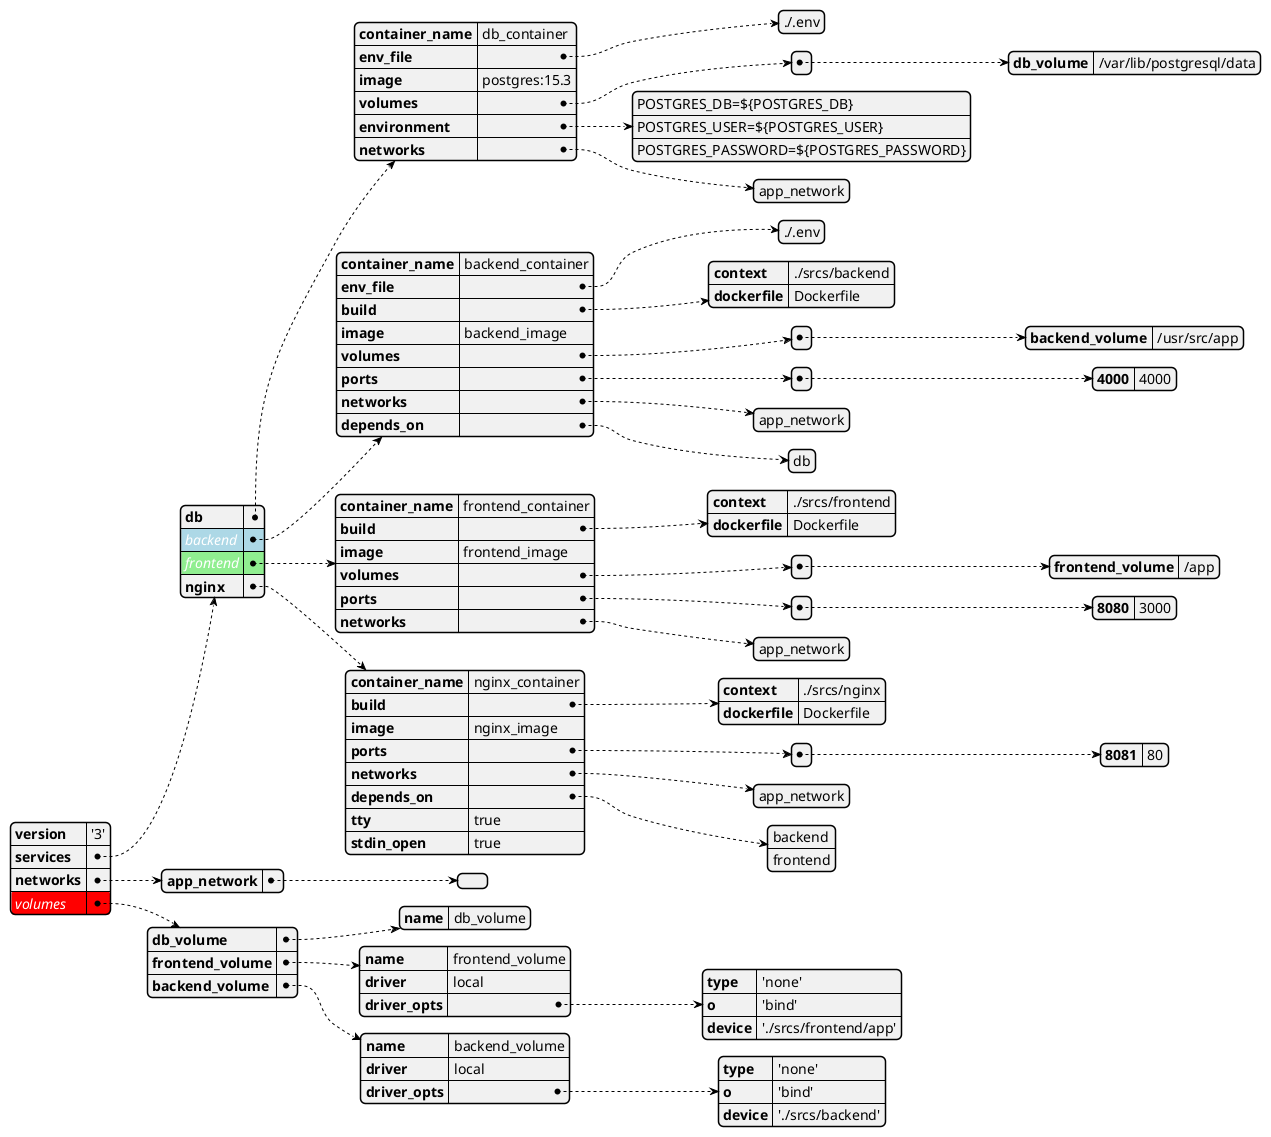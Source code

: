 @startyaml

<style>
    .h1 {
      BackGroundColor lightblue
      FontColor white
      FontStyle italic
    }
    .h2 {
      BackGroundColor lightgreen
      FontColor white
      FontStyle italic
    }

    .h3 {
      BackGroundColor red
      FontColor white
      FontStyle italic
    }
 
</style>

#highlight "services" / "backend" <<h1>>
#highlight "services" / "frontend" <<h2>>
#highlight "volumes" <<h3>>

version: '3'

services:
  db:
    container_name: db_container
    env_file:
      - ./.env
    image: postgres:15.3
    volumes:
      - db_volume:/var/lib/postgresql/data
    environment:
      - POSTGRES_DB=${POSTGRES_DB}
      - POSTGRES_USER=${POSTGRES_USER}
      - POSTGRES_PASSWORD=${POSTGRES_PASSWORD}
    networks:
      - app_network

  backend:
    container_name: backend_container
    env_file:
      - ./.env
    build:
      context: ./srcs/backend
      dockerfile: Dockerfile
    image: backend_image
    volumes:
      - backend_volume:/usr/src/app
    ports:
      - 4000:4000
    networks:
      - app_network
    depends_on:
      - db

  frontend:
    container_name: frontend_container
    build:
      context: ./srcs/frontend
      dockerfile: Dockerfile
    image: frontend_image
    volumes:
      - frontend_volume:/app
    ports:
      - 8080:3000
    networks:
      - app_network

  nginx:
    container_name: nginx_container
    build:
      context: ./srcs/nginx
      dockerfile: Dockerfile
    image: nginx_image
    ports:
      - 8081:80
    networks:
      - app_network
    depends_on:
      - backend
      - frontend
    tty: true
    stdin_open: true

networks:
  app_network:

volumes:
  db_volume:
    name: db_volume
  frontend_volume:
    name: frontend_volume
    driver: local
    driver_opts:
      type: 'none'
      o: 'bind'
      device: './srcs/frontend/app'
  backend_volume:
    name: backend_volume
    driver: local
    driver_opts:
      type: 'none'
      o: 'bind'
      device: './srcs/backend'

@endyaml